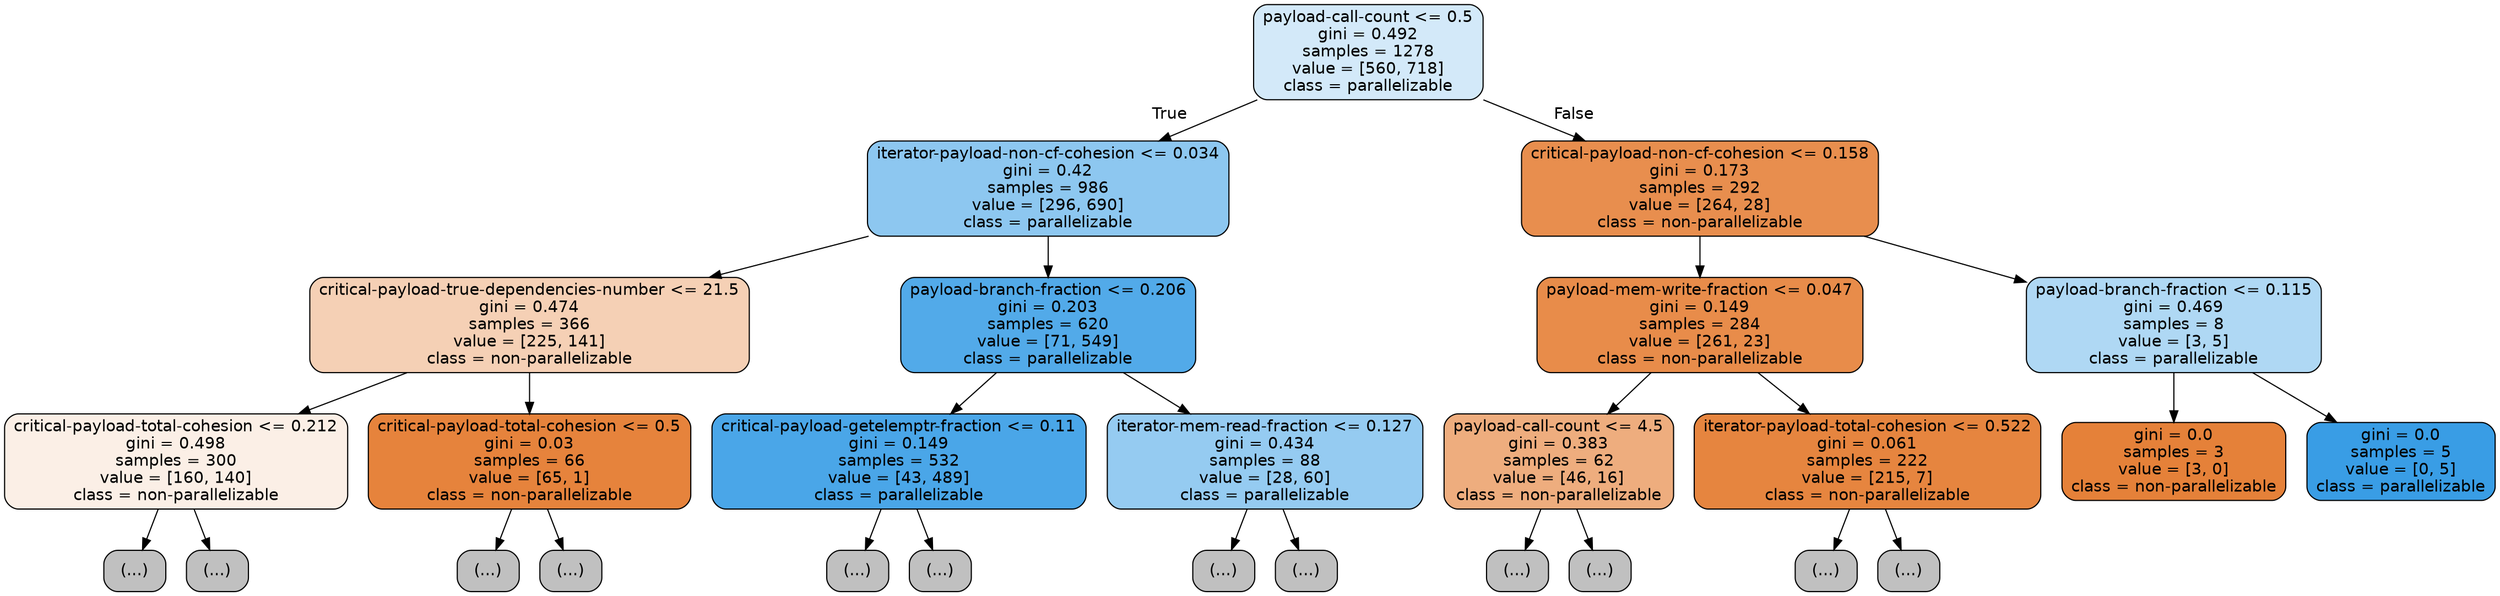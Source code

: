 digraph Tree {
node [shape=box, style="filled, rounded", color="black", fontname=helvetica] ;
edge [fontname=helvetica] ;
0 [label="payload-call-count <= 0.5\ngini = 0.492\nsamples = 1278\nvalue = [560, 718]\nclass = parallelizable", fillcolor="#399de538"] ;
1 [label="iterator-payload-non-cf-cohesion <= 0.034\ngini = 0.42\nsamples = 986\nvalue = [296, 690]\nclass = parallelizable", fillcolor="#399de592"] ;
0 -> 1 [labeldistance=2.5, labelangle=45, headlabel="True"] ;
2 [label="critical-payload-true-dependencies-number <= 21.5\ngini = 0.474\nsamples = 366\nvalue = [225, 141]\nclass = non-parallelizable", fillcolor="#e581395f"] ;
1 -> 2 ;
3 [label="critical-payload-total-cohesion <= 0.212\ngini = 0.498\nsamples = 300\nvalue = [160, 140]\nclass = non-parallelizable", fillcolor="#e5813920"] ;
2 -> 3 ;
4 [label="(...)", fillcolor="#C0C0C0"] ;
3 -> 4 ;
41 [label="(...)", fillcolor="#C0C0C0"] ;
3 -> 41 ;
84 [label="critical-payload-total-cohesion <= 0.5\ngini = 0.03\nsamples = 66\nvalue = [65, 1]\nclass = non-parallelizable", fillcolor="#e58139fb"] ;
2 -> 84 ;
85 [label="(...)", fillcolor="#C0C0C0"] ;
84 -> 85 ;
86 [label="(...)", fillcolor="#C0C0C0"] ;
84 -> 86 ;
87 [label="payload-branch-fraction <= 0.206\ngini = 0.203\nsamples = 620\nvalue = [71, 549]\nclass = parallelizable", fillcolor="#399de5de"] ;
1 -> 87 ;
88 [label="critical-payload-getelemptr-fraction <= 0.11\ngini = 0.149\nsamples = 532\nvalue = [43, 489]\nclass = parallelizable", fillcolor="#399de5e9"] ;
87 -> 88 ;
89 [label="(...)", fillcolor="#C0C0C0"] ;
88 -> 89 ;
150 [label="(...)", fillcolor="#C0C0C0"] ;
88 -> 150 ;
151 [label="iterator-mem-read-fraction <= 0.127\ngini = 0.434\nsamples = 88\nvalue = [28, 60]\nclass = parallelizable", fillcolor="#399de588"] ;
87 -> 151 ;
152 [label="(...)", fillcolor="#C0C0C0"] ;
151 -> 152 ;
167 [label="(...)", fillcolor="#C0C0C0"] ;
151 -> 167 ;
178 [label="critical-payload-non-cf-cohesion <= 0.158\ngini = 0.173\nsamples = 292\nvalue = [264, 28]\nclass = non-parallelizable", fillcolor="#e58139e4"] ;
0 -> 178 [labeldistance=2.5, labelangle=-45, headlabel="False"] ;
179 [label="payload-mem-write-fraction <= 0.047\ngini = 0.149\nsamples = 284\nvalue = [261, 23]\nclass = non-parallelizable", fillcolor="#e58139e9"] ;
178 -> 179 ;
180 [label="payload-call-count <= 4.5\ngini = 0.383\nsamples = 62\nvalue = [46, 16]\nclass = non-parallelizable", fillcolor="#e58139a6"] ;
179 -> 180 ;
181 [label="(...)", fillcolor="#C0C0C0"] ;
180 -> 181 ;
192 [label="(...)", fillcolor="#C0C0C0"] ;
180 -> 192 ;
195 [label="iterator-payload-total-cohesion <= 0.522\ngini = 0.061\nsamples = 222\nvalue = [215, 7]\nclass = non-parallelizable", fillcolor="#e58139f7"] ;
179 -> 195 ;
196 [label="(...)", fillcolor="#C0C0C0"] ;
195 -> 196 ;
209 [label="(...)", fillcolor="#C0C0C0"] ;
195 -> 209 ;
212 [label="payload-branch-fraction <= 0.115\ngini = 0.469\nsamples = 8\nvalue = [3, 5]\nclass = parallelizable", fillcolor="#399de566"] ;
178 -> 212 ;
213 [label="gini = 0.0\nsamples = 3\nvalue = [3, 0]\nclass = non-parallelizable", fillcolor="#e58139ff"] ;
212 -> 213 ;
214 [label="gini = 0.0\nsamples = 5\nvalue = [0, 5]\nclass = parallelizable", fillcolor="#399de5ff"] ;
212 -> 214 ;
}